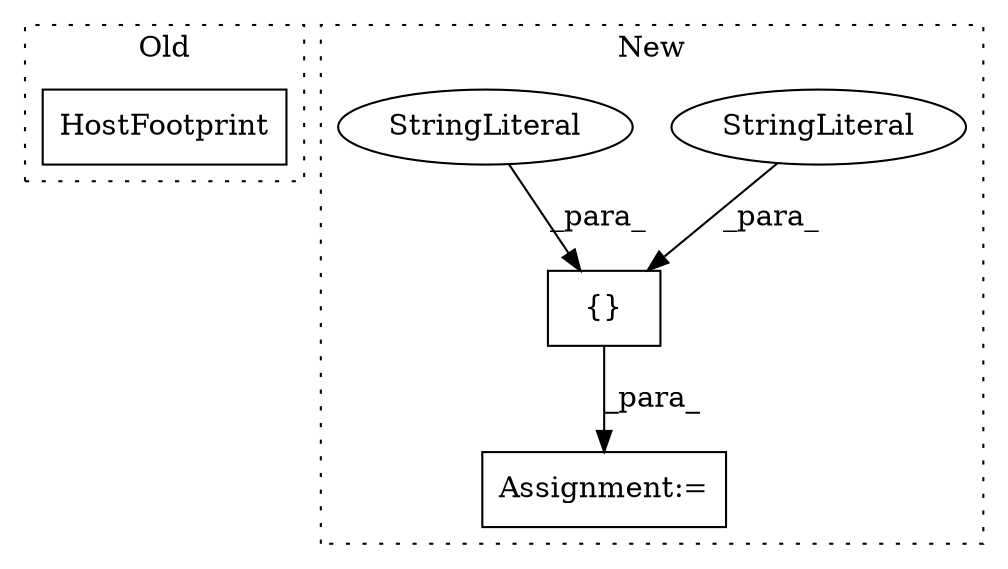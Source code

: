digraph G {
subgraph cluster0 {
1 [label="HostFootprint" a="32" s="3732,3904" l="14,1" shape="box"];
label = "Old";
style="dotted";
}
subgraph cluster1 {
2 [label="{}" a="4" s="3567,3615" l="1,1" shape="box"];
3 [label="StringLiteral" a="45" s="3596" l="4" shape="ellipse"];
4 [label="Assignment:=" a="7" s="3554" l="1" shape="box"];
5 [label="StringLiteral" a="45" s="3576" l="4" shape="ellipse"];
label = "New";
style="dotted";
}
2 -> 4 [label="_para_"];
3 -> 2 [label="_para_"];
5 -> 2 [label="_para_"];
}